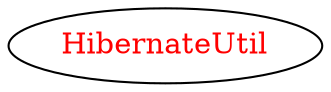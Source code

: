digraph dependencyGraph {
 concentrate=true;
 ranksep="2.0";
 rankdir="LR"; 
 splines="ortho";
"HibernateUtil" [fontcolor="red"];
}